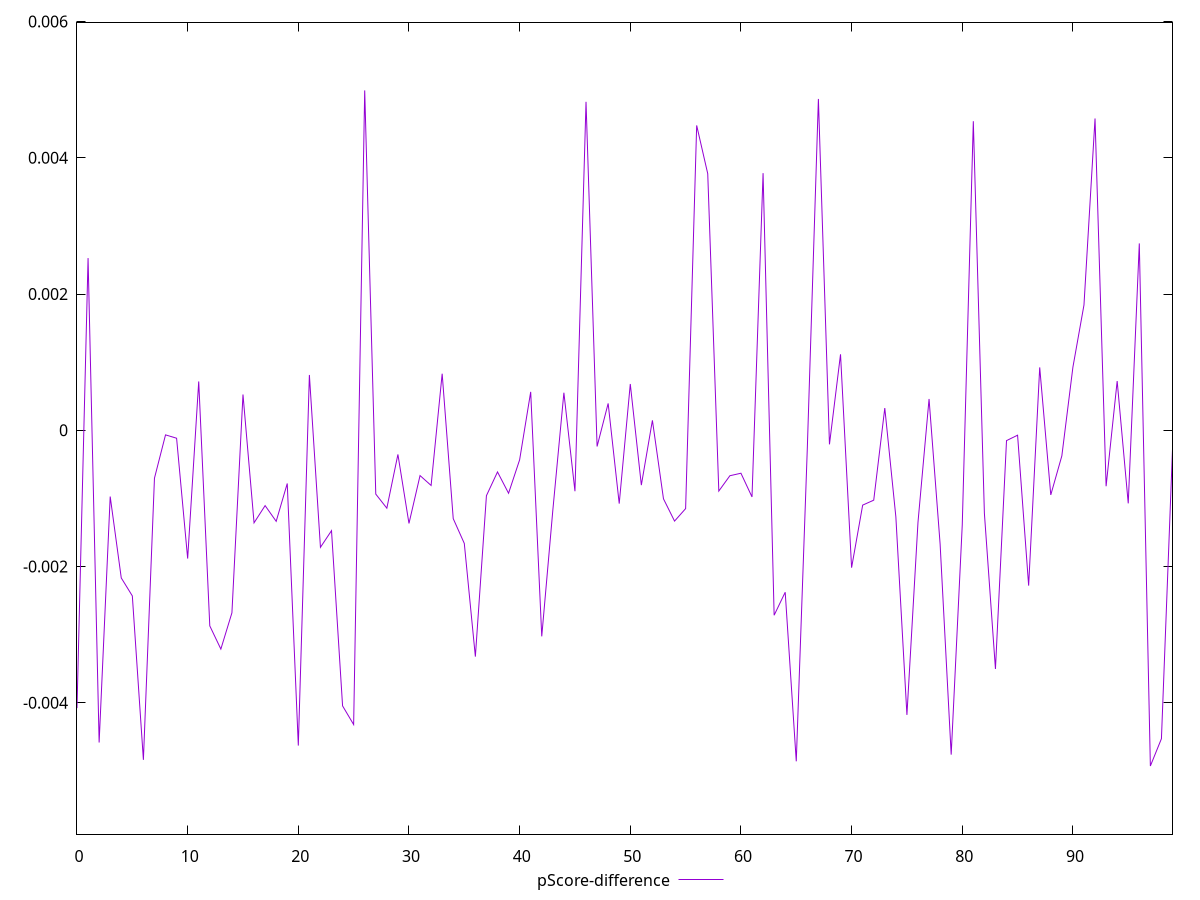 reset

$pScoreDifference <<EOF
0 -0.00407810455697688
1 0.002527509042301146
2 -0.004582815293755926
3 -0.0009723977011588669
4 -0.0021668945400130646
5 -0.002430801350826961
6 -0.004836593917270426
7 -0.0007026571301100848
8 -0.00006718172276209966
9 -0.00011626364133632272
10 -0.0018821824955640443
11 0.0007169152863781836
12 -0.0028706501124672323
13 -0.003211168965201572
14 -0.0026788412390370553
15 0.0005255766639060688
16 -0.0013578731691584744
17 -0.0011054608914091713
18 -0.0013361364443700285
19 -0.0007807218689499518
20 -0.004627242518035479
21 0.000812331664260868
22 -0.0017176553402510342
23 -0.0014730066149200027
24 -0.004045161831945587
25 -0.004319081678043513
26 0.004988764127777379
27 -0.0009363763858604157
28 -0.0011431129759260639
29 -0.00035385205185356483
30 -0.0013671933172284545
31 -0.0006645151594755205
32 -0.0008096051061421417
33 0.0008310375726119368
34 -0.001296521927701355
35 -0.001660355443787842
36 -0.0033215923573362005
37 -0.0009596064773751412
38 -0.0006112402339781831
39 -0.000923749527734552
40 -0.0004331446930641025
41 0.0005641214789174898
42 -0.0030248488418356256
43 -0.001174401430775296
44 0.0005518835602245087
45 -0.0008945253110447249
46 0.0048213177012589314
47 -0.000237136369642732
48 0.0003948240144604487
49 -0.0010761812723714126
50 0.000679680690371276
51 -0.0008043751502684326
52 0.00014639464242927058
53 -0.0010057001857979309
54 -0.0013325548502807205
55 -0.0011494623622043676
56 0.004475150411301088
57 0.0037657113320179736
58 -0.000891700923117078
59 -0.0006668538353582498
60 -0.0006300185266990832
61 -0.000977786131790559
62 0.0037748980205127847
63 -0.002714632692446095
64 -0.0023768237900594347
65 -0.00485893576494012
66 -0.00025677183136907367
67 0.004863772231348706
68 -0.0002064704331370404
69 0.0011154773030042087
70 -0.00201644080818264
71 -0.0010982193157402786
72 -0.001025290544877211
73 0.0003267367569573798
74 -0.0012705143758320325
75 -0.0041773669059931295
76 -0.0013502278439923021
77 0.00045936896216092205
78 -0.0016697304850405992
79 -0.004760821728117648
80 -0.0013906031097443705
81 0.00453636487005471
82 -0.0012164849132376698
83 -0.003502899403107662
84 -0.000151356807123193
85 -0.00007171821707019355
86 -0.0022801708763564577
87 0.0009232774718550552
88 -0.0009484076050358947
89 -0.00037539412782172654
90 0.0009263840713168436
91 0.0018390732878388327
92 0.004576850711529357
93 -0.0008208837155394555
94 0.0007226441795337157
95 -0.0010726281545891947
96 0.0027434780209660836
97 -0.004927418210567414
98 -0.004526556784061997
99 -0.00027868762827076843
EOF

set key outside below
set xrange [0:99]
set yrange [-0.005927418210567414:0.005988764127777379]
set trange [-0.005927418210567414:0.005988764127777379]
set terminal svg size 640, 500 enhanced background rgb 'white'
set output "report_00019_2021-02-10T18-14-37.922Z//first-cpu-idle/samples/pages/pScore-difference/values.svg"

plot $pScoreDifference title "pScore-difference" with line

reset
